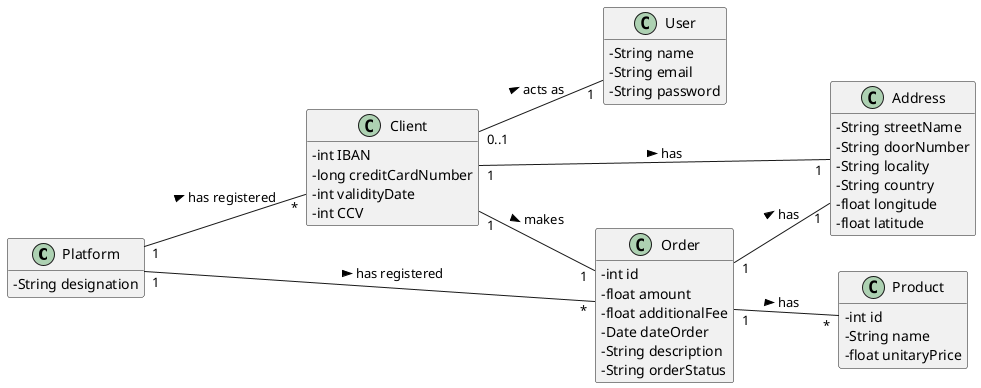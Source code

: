 @startuml
skinparam classAttributeIconSize 0
hide methods
left to right direction

class Platform {
-   String designation
}
class Client{
-   int IBAN
-   long creditCardNumber
-   int validityDate
-   int CCV
}

class User{
-   String name
-   String email
-   String password
}

class Address{
-   String streetName
-   String doorNumber
-   String locality
-   String country
-   float longitude
-   float latitude
}

class Order{
-   int id
-   float amount
-   float additionalFee
-   Date dateOrder
-   String description
-   String orderStatus
}

class Product{
-   int id
-   String name
-   float unitaryPrice
}

Platform "1" -- "*" Client : has registered >
Platform "1" -- "*" Order : has registered >
Order "1" -- "*" Product : has >
Client "0..1" -- "1" User: acts as >
Client "1" -- "1" Order : makes >
Client "1" -- "1" Address : has >
Order "1" -- "1" Address : has >
@enduml